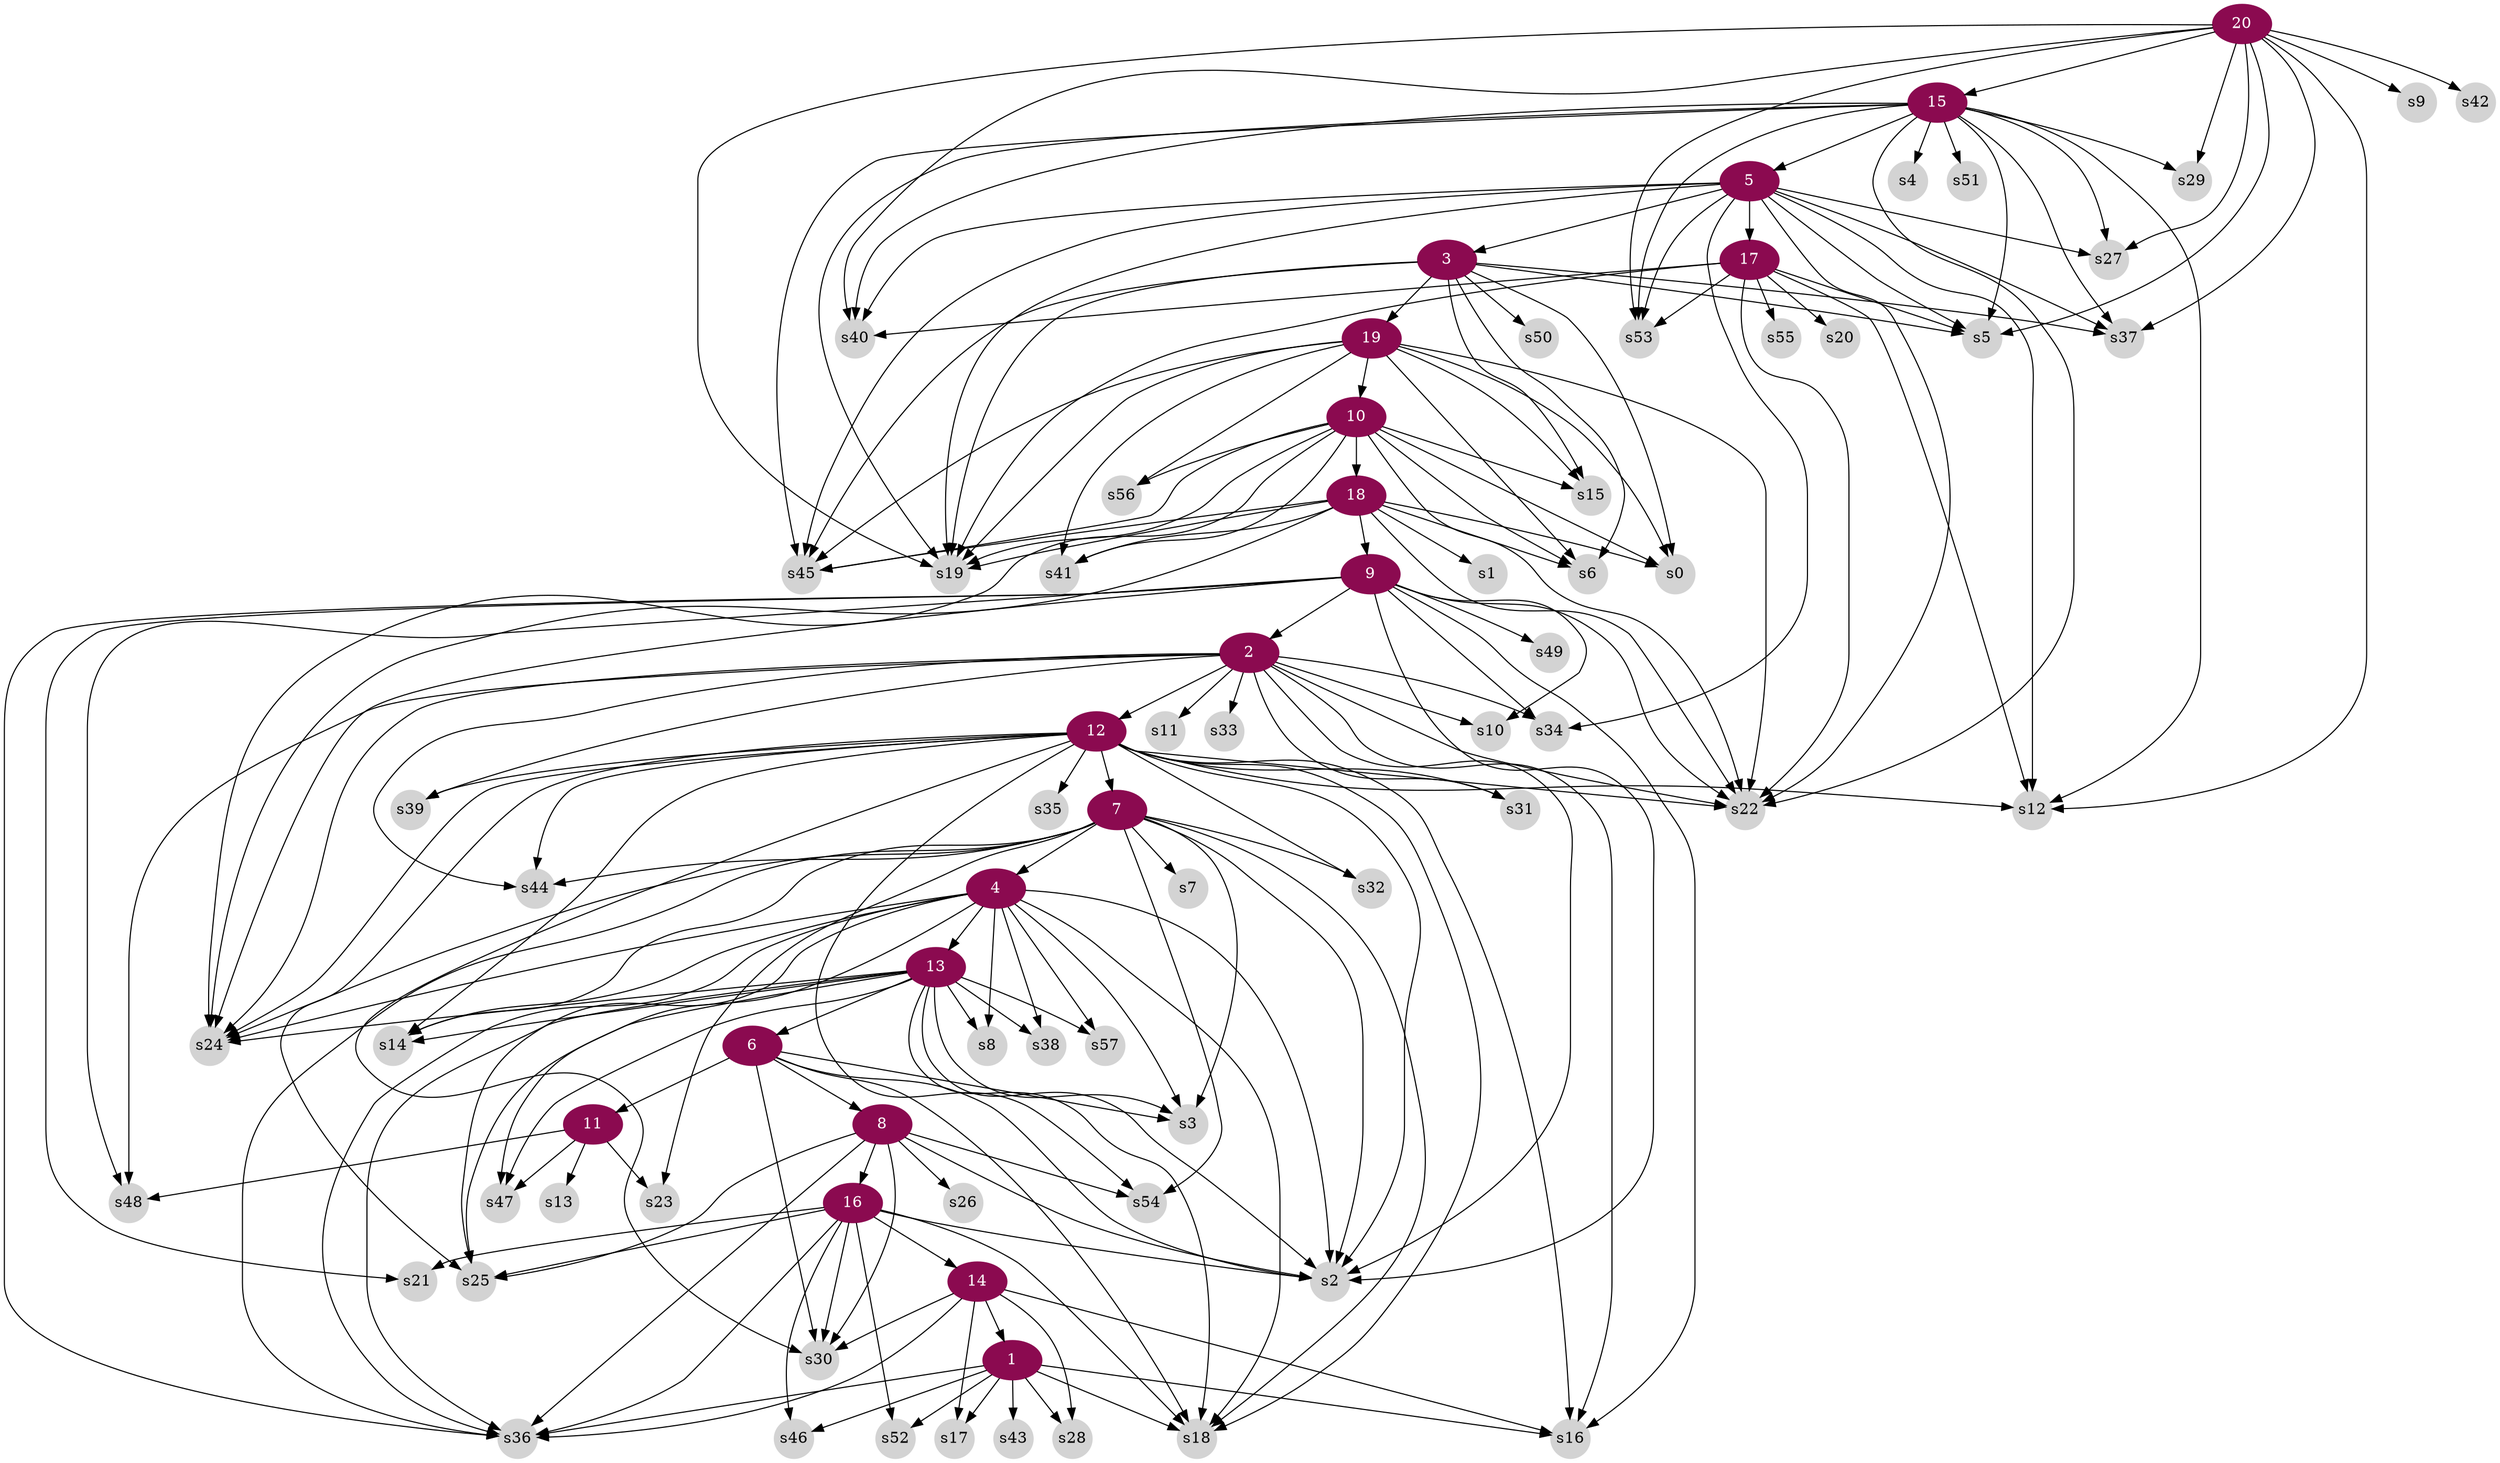 digraph g{
node [color=deeppink4, style=filled, fontcolor=white];	
14 -> 1;
9 -> 2;
5 -> 3;
7 -> 4;
15 -> 5;
13 -> 6;
12 -> 7;
6 -> 8;
18 -> 9;
19 -> 10;
6 -> 11;
2 -> 12;
4 -> 13;
16 -> 14;
20 -> 15;
8 -> 16;
5 -> 17;
10 -> 18;
3 -> 19;
node [color=lightgrey, style=filled, fontcolor=black, shape=circle, fixedsize=true];  
1 -> s16;
1 -> s17;
1 -> s18;
1 -> s28;
1 -> s36;
1 -> s43;
1 -> s46;
1 -> s52;
2 -> s2;
2 -> s10;
2 -> s11;
2 -> s16;
2 -> s22;
2 -> s24;
2 -> s31;
2 -> s33;
2 -> s34;
2 -> s39;
2 -> s44;
2 -> s48;
3 -> s0;
3 -> s5;
3 -> s6;
3 -> s15;
3 -> s19;
3 -> s37;
3 -> s45;
3 -> s50;
4 -> s2;
4 -> s3;
4 -> s8;
4 -> s14;
4 -> s18;
4 -> s24;
4 -> s25;
4 -> s36;
4 -> s38;
4 -> s47;
4 -> s57;
5 -> s5;
5 -> s12;
5 -> s19;
5 -> s22;
5 -> s27;
5 -> s34;
5 -> s37;
5 -> s40;
5 -> s45;
5 -> s53;
6 -> s2;
6 -> s3;
6 -> s18;
6 -> s30;
7 -> s2;
7 -> s3;
7 -> s7;
7 -> s14;
7 -> s18;
7 -> s23;
7 -> s24;
7 -> s32;
7 -> s36;
7 -> s44;
7 -> s54;
8 -> s2;
8 -> s25;
8 -> s26;
8 -> s30;
8 -> s36;
8 -> s54;
9 -> s2;
9 -> s10;
9 -> s16;
9 -> s21;
9 -> s22;
9 -> s24;
9 -> s34;
9 -> s36;
9 -> s48;
9 -> s49;
10 -> s0;
10 -> s6;
10 -> s15;
10 -> s19;
10 -> s22;
10 -> s24;
10 -> s41;
10 -> s45;
10 -> s56;
11 -> s13;
11 -> s23;
11 -> s47;
11 -> s48;
12 -> s2;
12 -> s12;
12 -> s14;
12 -> s16;
12 -> s18;
12 -> s22;
12 -> s24;
12 -> s25;
12 -> s30;
12 -> s31;
12 -> s32;
12 -> s35;
12 -> s39;
12 -> s44;
12 -> s54;
13 -> s2;
13 -> s3;
13 -> s8;
13 -> s14;
13 -> s18;
13 -> s24;
13 -> s25;
13 -> s36;
13 -> s38;
13 -> s47;
13 -> s57;
14 -> s16;
14 -> s17;
14 -> s28;
14 -> s30;
14 -> s36;
15 -> s4;
15 -> s5;
15 -> s12;
15 -> s19;
15 -> s22;
15 -> s27;
15 -> s29;
15 -> s37;
15 -> s40;
15 -> s45;
15 -> s51;
15 -> s53;
16 -> s2;
16 -> s18;
16 -> s21;
16 -> s25;
16 -> s30;
16 -> s36;
16 -> s46;
16 -> s52;
17 -> s5;
17 -> s12;
17 -> s19;
17 -> s20;
17 -> s22;
17 -> s40;
17 -> s53;
17 -> s55;
18 -> s0;
18 -> s1;
18 -> s6;
18 -> s19;
18 -> s22;
18 -> s24;
18 -> s41;
18 -> s45;
19 -> s0;
19 -> s6;
19 -> s15;
19 -> s19;
19 -> s22;
19 -> s41;
19 -> s45;
19 -> s56;
20 -> s5;
20 -> s9;
20 -> s12;
20 -> s19;
20 -> s27;
20 -> s29;
20 -> s37;
20 -> s40;
20 -> s42;
20 -> s53;
}
